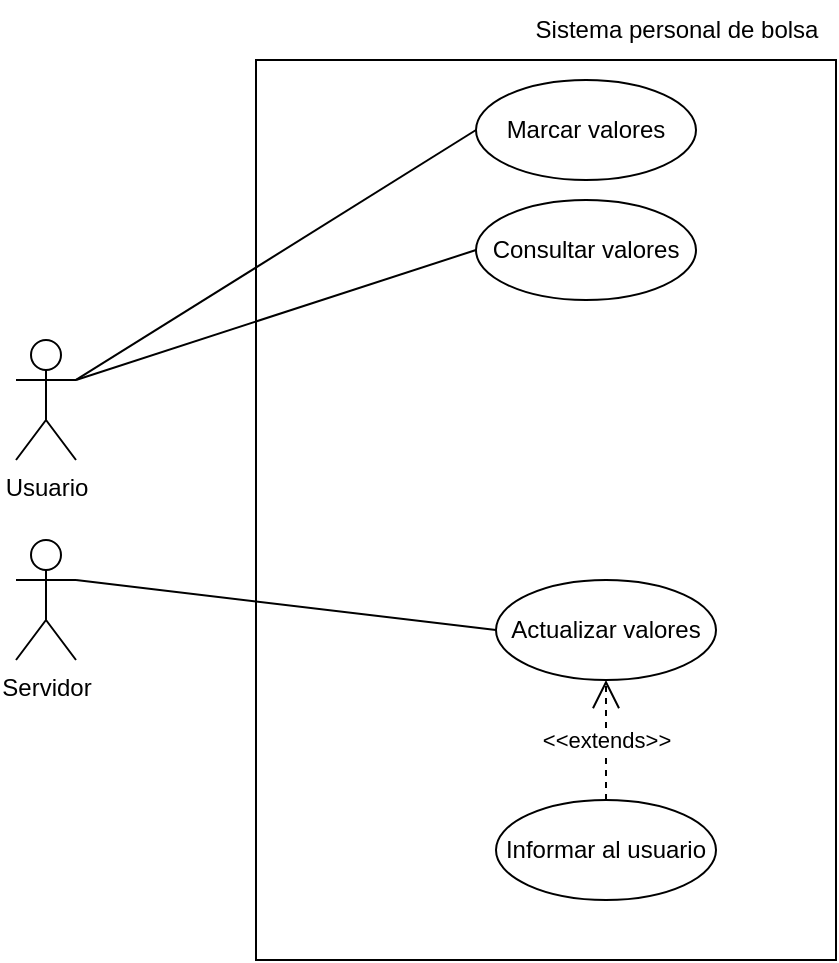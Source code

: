 <mxfile version="21.6.1" type="device">
  <diagram name="Página-1" id="-F4y7GV19dfyCz0Gktft">
    <mxGraphModel dx="928" dy="547" grid="1" gridSize="10" guides="1" tooltips="1" connect="1" arrows="1" fold="1" page="1" pageScale="1" pageWidth="1169" pageHeight="827" math="0" shadow="0">
      <root>
        <mxCell id="0" />
        <mxCell id="1" parent="0" />
        <mxCell id="GFObmaUZ7Pv_83MOoxog-1" value="Usuario" style="shape=umlActor;verticalLabelPosition=bottom;verticalAlign=top;html=1;outlineConnect=0;" vertex="1" parent="1">
          <mxGeometry x="550" y="300" width="30" height="60" as="geometry" />
        </mxCell>
        <mxCell id="GFObmaUZ7Pv_83MOoxog-2" value="Marcar valores" style="ellipse;whiteSpace=wrap;html=1;" vertex="1" parent="1">
          <mxGeometry x="780" y="170" width="110" height="50" as="geometry" />
        </mxCell>
        <mxCell id="GFObmaUZ7Pv_83MOoxog-3" value="Consultar valores" style="ellipse;whiteSpace=wrap;html=1;" vertex="1" parent="1">
          <mxGeometry x="780" y="230" width="110" height="50" as="geometry" />
        </mxCell>
        <mxCell id="GFObmaUZ7Pv_83MOoxog-4" value="Actualizar valores" style="ellipse;whiteSpace=wrap;html=1;" vertex="1" parent="1">
          <mxGeometry x="790" y="420" width="110" height="50" as="geometry" />
        </mxCell>
        <mxCell id="GFObmaUZ7Pv_83MOoxog-5" value="Servidor" style="shape=umlActor;verticalLabelPosition=bottom;verticalAlign=top;html=1;outlineConnect=0;" vertex="1" parent="1">
          <mxGeometry x="550" y="400" width="30" height="60" as="geometry" />
        </mxCell>
        <mxCell id="GFObmaUZ7Pv_83MOoxog-8" value="" style="endArrow=none;html=1;rounded=0;exitX=1;exitY=0.333;exitDx=0;exitDy=0;exitPerimeter=0;entryX=0;entryY=0.5;entryDx=0;entryDy=0;" edge="1" parent="1" source="GFObmaUZ7Pv_83MOoxog-5" target="GFObmaUZ7Pv_83MOoxog-4">
          <mxGeometry width="50" height="50" relative="1" as="geometry">
            <mxPoint x="710" y="340" as="sourcePoint" />
            <mxPoint x="700" y="340" as="targetPoint" />
          </mxGeometry>
        </mxCell>
        <mxCell id="GFObmaUZ7Pv_83MOoxog-9" value="Informar al usuario" style="ellipse;whiteSpace=wrap;html=1;" vertex="1" parent="1">
          <mxGeometry x="790" y="530" width="110" height="50" as="geometry" />
        </mxCell>
        <mxCell id="GFObmaUZ7Pv_83MOoxog-11" value="&amp;lt;&amp;lt;extends&amp;gt;&amp;gt;" style="endArrow=open;endSize=12;dashed=1;html=1;rounded=0;exitX=0.5;exitY=0;exitDx=0;exitDy=0;entryX=0.5;entryY=1;entryDx=0;entryDy=0;" edge="1" parent="1" source="GFObmaUZ7Pv_83MOoxog-9" target="GFObmaUZ7Pv_83MOoxog-4">
          <mxGeometry width="160" relative="1" as="geometry">
            <mxPoint x="650" y="480" as="sourcePoint" />
            <mxPoint x="810" y="480" as="targetPoint" />
          </mxGeometry>
        </mxCell>
        <mxCell id="GFObmaUZ7Pv_83MOoxog-12" value="" style="endArrow=none;html=1;rounded=0;exitX=1;exitY=0.333;exitDx=0;exitDy=0;exitPerimeter=0;entryX=0;entryY=0.5;entryDx=0;entryDy=0;" edge="1" parent="1" source="GFObmaUZ7Pv_83MOoxog-1" target="GFObmaUZ7Pv_83MOoxog-2">
          <mxGeometry width="50" height="50" relative="1" as="geometry">
            <mxPoint x="590" y="430" as="sourcePoint" />
            <mxPoint x="800" y="455" as="targetPoint" />
          </mxGeometry>
        </mxCell>
        <mxCell id="GFObmaUZ7Pv_83MOoxog-13" value="" style="endArrow=none;html=1;rounded=0;exitX=1;exitY=0.333;exitDx=0;exitDy=0;exitPerimeter=0;entryX=0;entryY=0.5;entryDx=0;entryDy=0;" edge="1" parent="1" source="GFObmaUZ7Pv_83MOoxog-1" target="GFObmaUZ7Pv_83MOoxog-3">
          <mxGeometry width="50" height="50" relative="1" as="geometry">
            <mxPoint x="590" y="330" as="sourcePoint" />
            <mxPoint x="790" y="205" as="targetPoint" />
          </mxGeometry>
        </mxCell>
        <mxCell id="GFObmaUZ7Pv_83MOoxog-14" value="" style="rounded=0;whiteSpace=wrap;html=1;fillColor=none;" vertex="1" parent="1">
          <mxGeometry x="670" y="160" width="290" height="450" as="geometry" />
        </mxCell>
        <mxCell id="GFObmaUZ7Pv_83MOoxog-15" value="Sistema personal de bolsa" style="text;html=1;align=center;verticalAlign=middle;resizable=0;points=[];autosize=1;strokeColor=none;fillColor=none;" vertex="1" parent="1">
          <mxGeometry x="800" y="130" width="160" height="30" as="geometry" />
        </mxCell>
      </root>
    </mxGraphModel>
  </diagram>
</mxfile>
